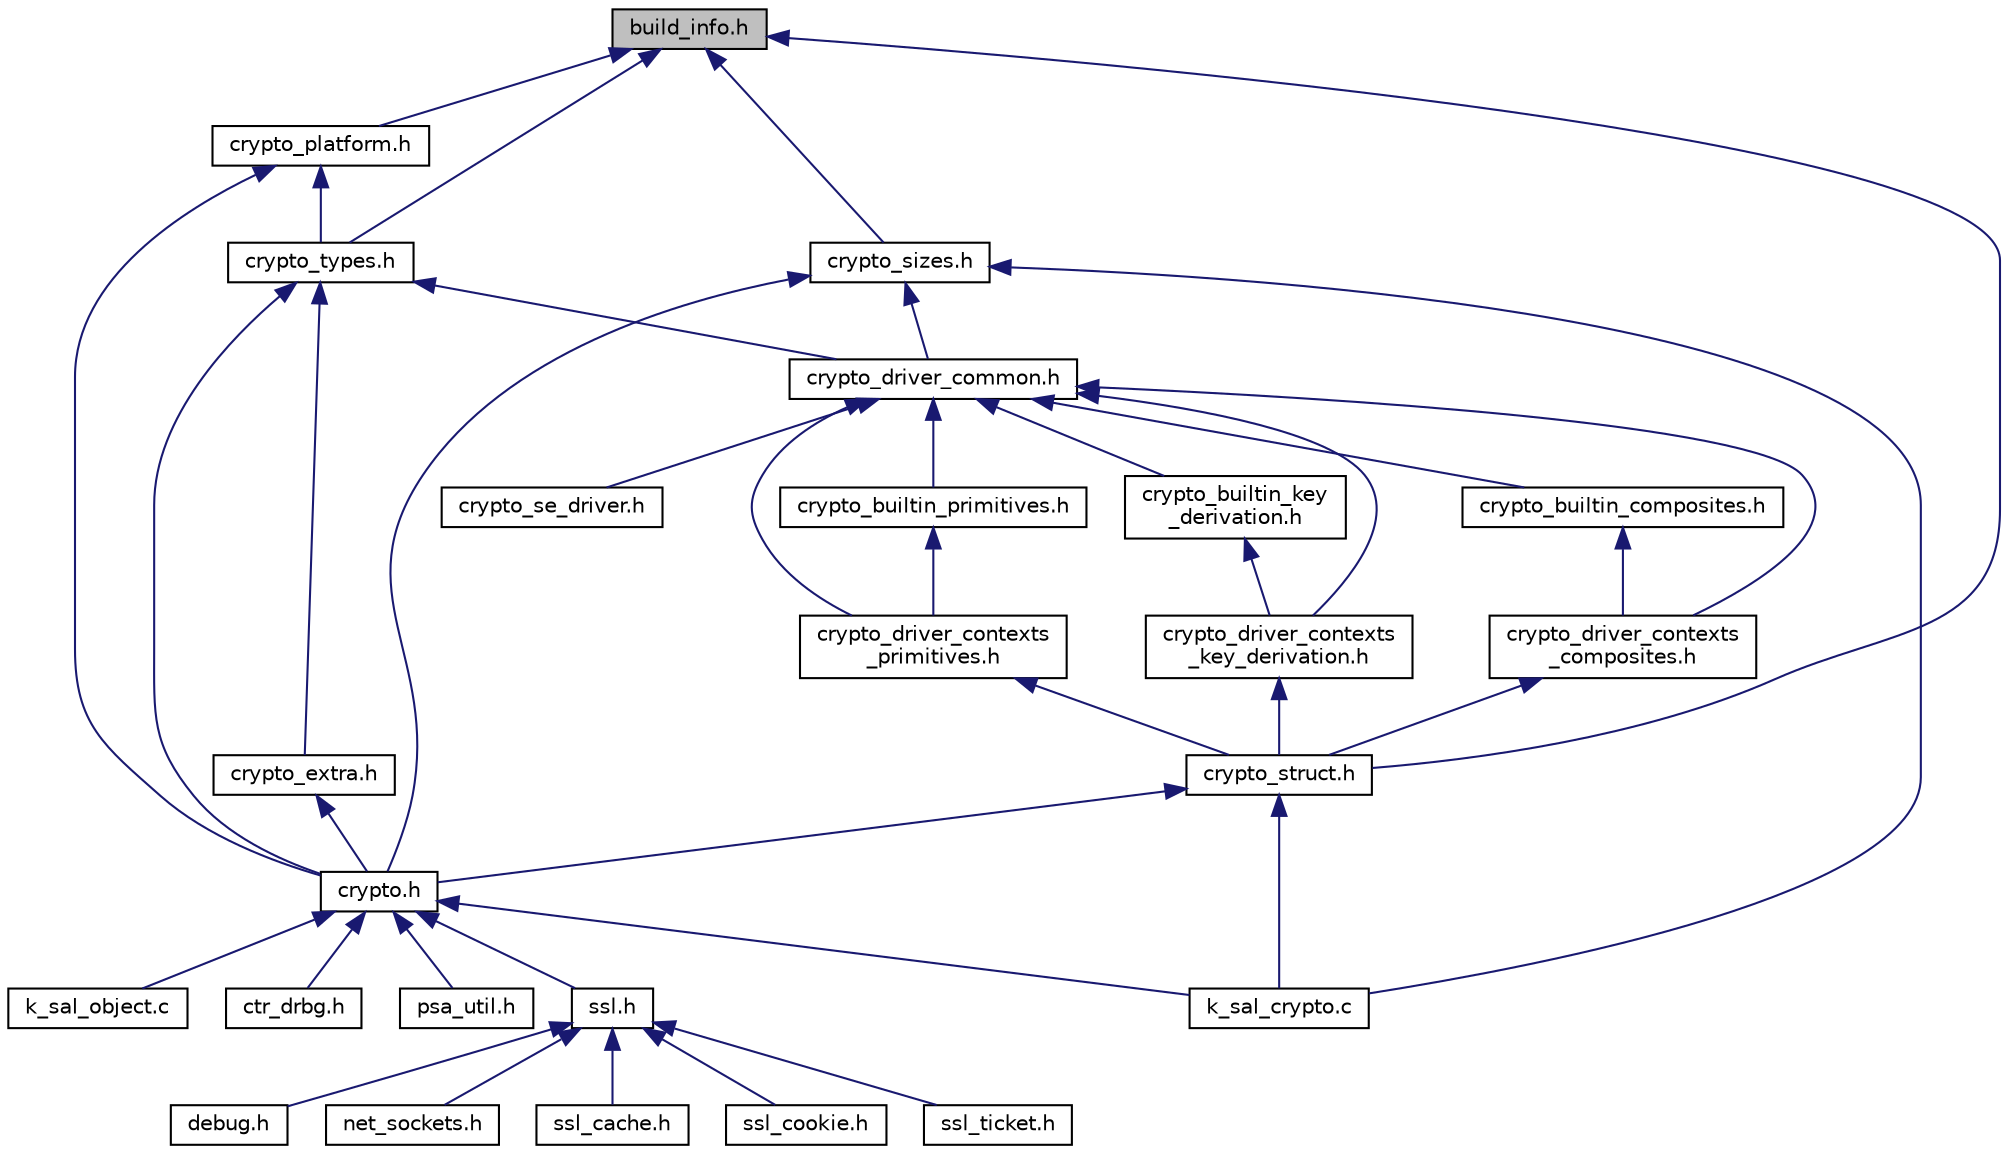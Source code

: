 digraph "build_info.h"
{
 // LATEX_PDF_SIZE
  edge [fontname="Helvetica",fontsize="10",labelfontname="Helvetica",labelfontsize="10"];
  node [fontname="Helvetica",fontsize="10",shape=record];
  Node1 [label="build_info.h",height=0.2,width=0.4,color="black", fillcolor="grey75", style="filled", fontcolor="black",tooltip="Build-time PSA configuration info."];
  Node1 -> Node2 [dir="back",color="midnightblue",fontsize="10",style="solid",fontname="Helvetica"];
  Node2 [label="crypto_platform.h",height=0.2,width=0.4,color="black", fillcolor="white", style="filled",URL="$crypto__platform_8h.html",tooltip="PSA cryptography module: Mbed TLS platform definitions."];
  Node2 -> Node3 [dir="back",color="midnightblue",fontsize="10",style="solid",fontname="Helvetica"];
  Node3 [label="crypto.h",height=0.2,width=0.4,color="black", fillcolor="white", style="filled",URL="$crypto_8h.html",tooltip="Platform Security Architecture cryptography module."];
  Node3 -> Node4 [dir="back",color="midnightblue",fontsize="10",style="solid",fontname="Helvetica"];
  Node4 [label="ctr_drbg.h",height=0.2,width=0.4,color="black", fillcolor="white", style="filled",URL="$ctr__drbg_8h.html",tooltip="This file contains definitions and functions for the CTR_DRBG pseudorandom generator."];
  Node3 -> Node5 [dir="back",color="midnightblue",fontsize="10",style="solid",fontname="Helvetica"];
  Node5 [label="psa_util.h",height=0.2,width=0.4,color="black", fillcolor="white", style="filled",URL="$psa__util_8h.html",tooltip="Utility functions for the use of the PSA Crypto library."];
  Node3 -> Node6 [dir="back",color="midnightblue",fontsize="10",style="solid",fontname="Helvetica"];
  Node6 [label="ssl.h",height=0.2,width=0.4,color="black", fillcolor="white", style="filled",URL="$ssl_8h.html",tooltip="SSL/TLS functions."];
  Node6 -> Node7 [dir="back",color="midnightblue",fontsize="10",style="solid",fontname="Helvetica"];
  Node7 [label="debug.h",height=0.2,width=0.4,color="black", fillcolor="white", style="filled",URL="$debug_8h.html",tooltip="Functions for controlling and providing debug output from the library."];
  Node6 -> Node8 [dir="back",color="midnightblue",fontsize="10",style="solid",fontname="Helvetica"];
  Node8 [label="net_sockets.h",height=0.2,width=0.4,color="black", fillcolor="white", style="filled",URL="$net__sockets_8h.html",tooltip="Network sockets abstraction layer to integrate Mbed TLS into a BSD-style sockets API."];
  Node6 -> Node9 [dir="back",color="midnightblue",fontsize="10",style="solid",fontname="Helvetica"];
  Node9 [label="ssl_cache.h",height=0.2,width=0.4,color="black", fillcolor="white", style="filled",URL="$ssl__cache_8h.html",tooltip="SSL session cache implementation."];
  Node6 -> Node10 [dir="back",color="midnightblue",fontsize="10",style="solid",fontname="Helvetica"];
  Node10 [label="ssl_cookie.h",height=0.2,width=0.4,color="black", fillcolor="white", style="filled",URL="$ssl__cookie_8h.html",tooltip="DTLS cookie callbacks implementation."];
  Node6 -> Node11 [dir="back",color="midnightblue",fontsize="10",style="solid",fontname="Helvetica"];
  Node11 [label="ssl_ticket.h",height=0.2,width=0.4,color="black", fillcolor="white", style="filled",URL="$ssl__ticket_8h.html",tooltip="TLS server ticket callbacks implementation."];
  Node3 -> Node12 [dir="back",color="midnightblue",fontsize="10",style="solid",fontname="Helvetica"];
  Node12 [label="k_sal_crypto.c",height=0.2,width=0.4,color="black", fillcolor="white", style="filled",URL="$k__sal__crypto_8c.html",tooltip="SAL crypto for Generic PSA."];
  Node3 -> Node13 [dir="back",color="midnightblue",fontsize="10",style="solid",fontname="Helvetica"];
  Node13 [label="k_sal_object.c",height=0.2,width=0.4,color="black", fillcolor="white", style="filled",URL="$k__sal__object_8c.html",tooltip="SAL object for Generic PSA."];
  Node2 -> Node14 [dir="back",color="midnightblue",fontsize="10",style="solid",fontname="Helvetica"];
  Node14 [label="crypto_types.h",height=0.2,width=0.4,color="black", fillcolor="white", style="filled",URL="$crypto__types_8h.html",tooltip="PSA cryptography module: type aliases."];
  Node14 -> Node3 [dir="back",color="midnightblue",fontsize="10",style="solid",fontname="Helvetica"];
  Node14 -> Node15 [dir="back",color="midnightblue",fontsize="10",style="solid",fontname="Helvetica"];
  Node15 [label="crypto_extra.h",height=0.2,width=0.4,color="black", fillcolor="white", style="filled",URL="$crypto__extra_8h.html",tooltip="PSA cryptography module: Mbed TLS vendor extensions."];
  Node15 -> Node3 [dir="back",color="midnightblue",fontsize="10",style="solid",fontname="Helvetica"];
  Node14 -> Node16 [dir="back",color="midnightblue",fontsize="10",style="solid",fontname="Helvetica"];
  Node16 [label="crypto_driver_common.h",height=0.2,width=0.4,color="black", fillcolor="white", style="filled",URL="$crypto__driver__common_8h.html",tooltip="Definitions for all PSA crypto drivers."];
  Node16 -> Node17 [dir="back",color="midnightblue",fontsize="10",style="solid",fontname="Helvetica"];
  Node17 [label="crypto_builtin_composites.h",height=0.2,width=0.4,color="black", fillcolor="white", style="filled",URL="$crypto__builtin__composites_8h_source.html",tooltip=" "];
  Node17 -> Node18 [dir="back",color="midnightblue",fontsize="10",style="solid",fontname="Helvetica"];
  Node18 [label="crypto_driver_contexts\l_composites.h",height=0.2,width=0.4,color="black", fillcolor="white", style="filled",URL="$crypto__driver__contexts__composites_8h_source.html",tooltip=" "];
  Node18 -> Node19 [dir="back",color="midnightblue",fontsize="10",style="solid",fontname="Helvetica"];
  Node19 [label="crypto_struct.h",height=0.2,width=0.4,color="black", fillcolor="white", style="filled",URL="$crypto__struct_8h.html",tooltip="PSA cryptography module: Mbed TLS structured type implementations."];
  Node19 -> Node3 [dir="back",color="midnightblue",fontsize="10",style="solid",fontname="Helvetica"];
  Node19 -> Node12 [dir="back",color="midnightblue",fontsize="10",style="solid",fontname="Helvetica"];
  Node16 -> Node20 [dir="back",color="midnightblue",fontsize="10",style="solid",fontname="Helvetica"];
  Node20 [label="crypto_builtin_key\l_derivation.h",height=0.2,width=0.4,color="black", fillcolor="white", style="filled",URL="$crypto__builtin__key__derivation_8h_source.html",tooltip=" "];
  Node20 -> Node21 [dir="back",color="midnightblue",fontsize="10",style="solid",fontname="Helvetica"];
  Node21 [label="crypto_driver_contexts\l_key_derivation.h",height=0.2,width=0.4,color="black", fillcolor="white", style="filled",URL="$crypto__driver__contexts__key__derivation_8h_source.html",tooltip=" "];
  Node21 -> Node19 [dir="back",color="midnightblue",fontsize="10",style="solid",fontname="Helvetica"];
  Node16 -> Node22 [dir="back",color="midnightblue",fontsize="10",style="solid",fontname="Helvetica"];
  Node22 [label="crypto_builtin_primitives.h",height=0.2,width=0.4,color="black", fillcolor="white", style="filled",URL="$crypto__builtin__primitives_8h_source.html",tooltip=" "];
  Node22 -> Node23 [dir="back",color="midnightblue",fontsize="10",style="solid",fontname="Helvetica"];
  Node23 [label="crypto_driver_contexts\l_primitives.h",height=0.2,width=0.4,color="black", fillcolor="white", style="filled",URL="$crypto__driver__contexts__primitives_8h_source.html",tooltip=" "];
  Node23 -> Node19 [dir="back",color="midnightblue",fontsize="10",style="solid",fontname="Helvetica"];
  Node16 -> Node18 [dir="back",color="midnightblue",fontsize="10",style="solid",fontname="Helvetica"];
  Node16 -> Node21 [dir="back",color="midnightblue",fontsize="10",style="solid",fontname="Helvetica"];
  Node16 -> Node23 [dir="back",color="midnightblue",fontsize="10",style="solid",fontname="Helvetica"];
  Node16 -> Node24 [dir="back",color="midnightblue",fontsize="10",style="solid",fontname="Helvetica"];
  Node24 [label="crypto_se_driver.h",height=0.2,width=0.4,color="black", fillcolor="white", style="filled",URL="$crypto__se__driver_8h.html",tooltip="PSA external cryptoprocessor driver module."];
  Node1 -> Node14 [dir="back",color="midnightblue",fontsize="10",style="solid",fontname="Helvetica"];
  Node1 -> Node25 [dir="back",color="midnightblue",fontsize="10",style="solid",fontname="Helvetica"];
  Node25 [label="crypto_sizes.h",height=0.2,width=0.4,color="black", fillcolor="white", style="filled",URL="$crypto__sizes_8h.html",tooltip="PSA cryptography module: Mbed TLS buffer size macros."];
  Node25 -> Node3 [dir="back",color="midnightblue",fontsize="10",style="solid",fontname="Helvetica"];
  Node25 -> Node16 [dir="back",color="midnightblue",fontsize="10",style="solid",fontname="Helvetica"];
  Node25 -> Node12 [dir="back",color="midnightblue",fontsize="10",style="solid",fontname="Helvetica"];
  Node1 -> Node19 [dir="back",color="midnightblue",fontsize="10",style="solid",fontname="Helvetica"];
}
